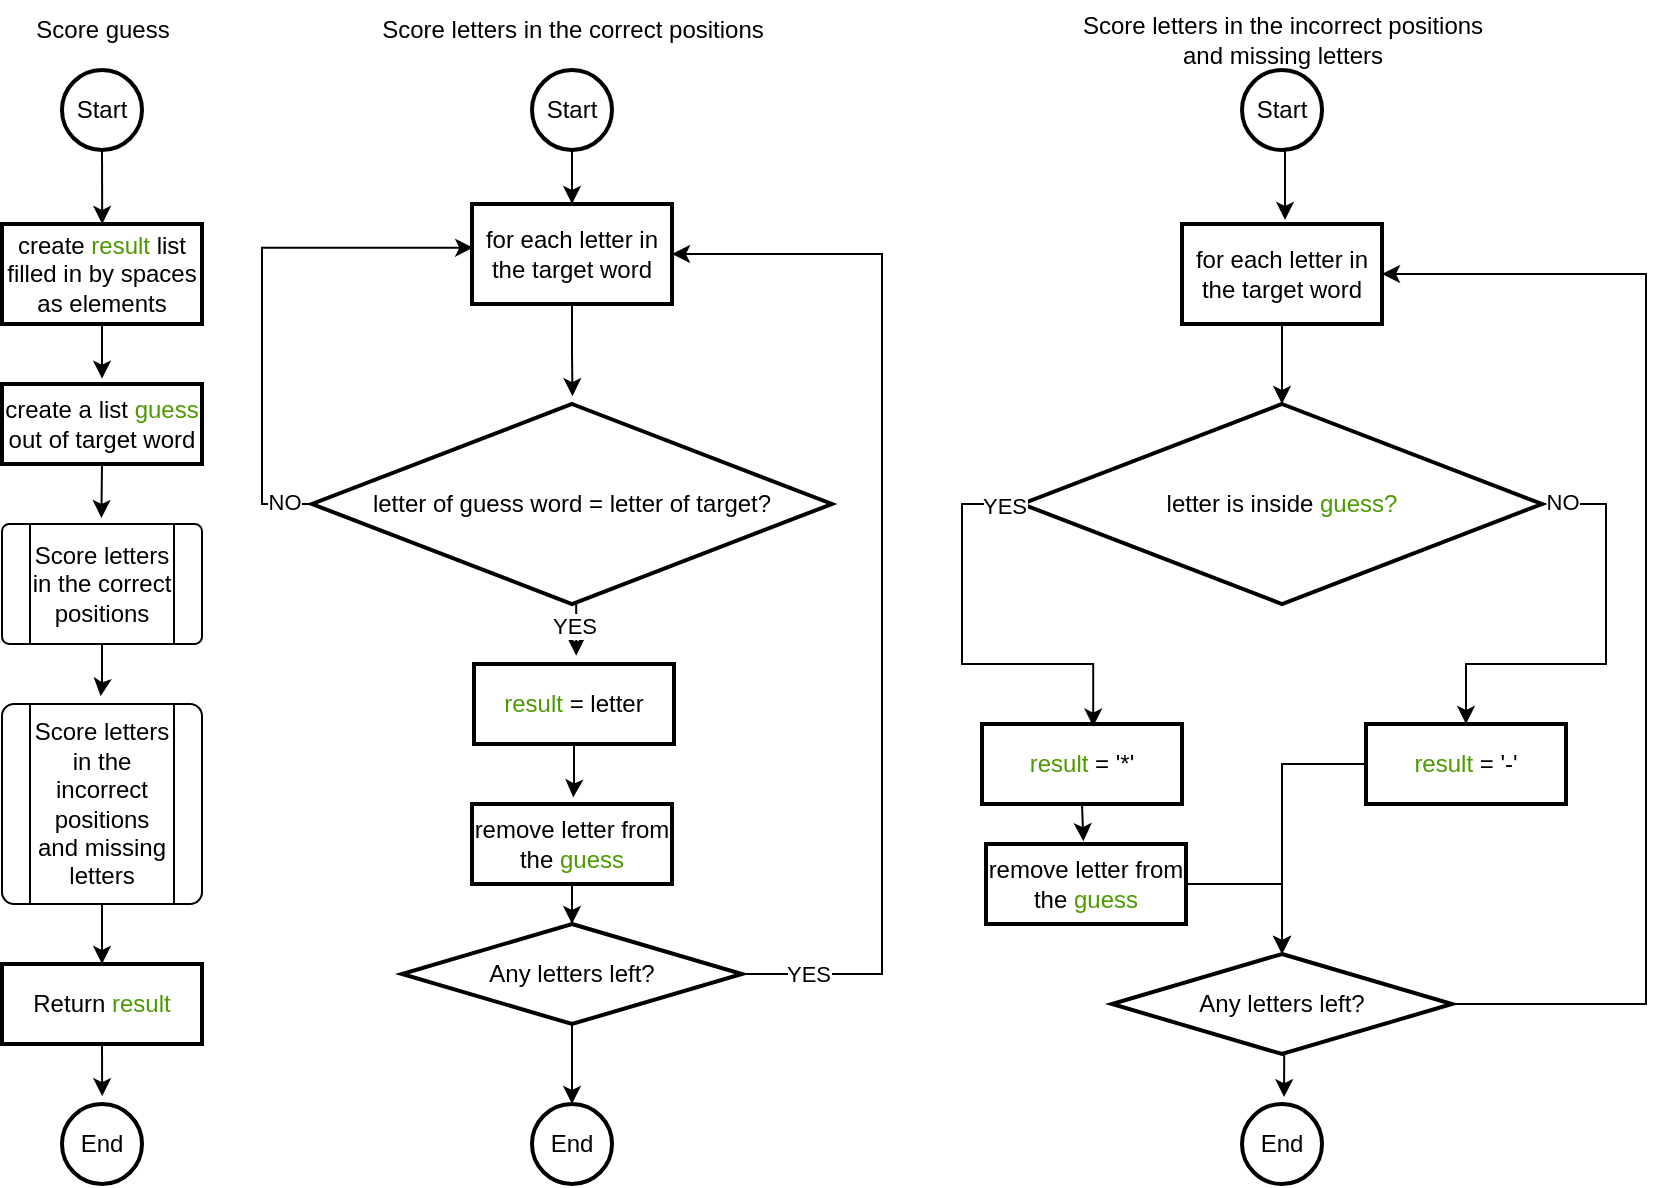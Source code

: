 <mxfile version="22.0.4" type="github">
  <diagram id="C5RBs43oDa-KdzZeNtuy" name="Page-1">
    <mxGraphModel dx="1185" dy="639" grid="1" gridSize="10" guides="1" tooltips="1" connect="1" arrows="1" fold="1" page="1" pageScale="1" pageWidth="827" pageHeight="1169" math="0" shadow="0">
      <root>
        <mxCell id="WIyWlLk6GJQsqaUBKTNV-0" />
        <mxCell id="WIyWlLk6GJQsqaUBKTNV-1" parent="WIyWlLk6GJQsqaUBKTNV-0" />
        <mxCell id="mHFNcIPVEUMlUCmuqHuO-12" style="edgeStyle=orthogonalEdgeStyle;rounded=0;orthogonalLoop=1;jettySize=auto;html=1;exitX=0.5;exitY=1;exitDx=0;exitDy=0;entryX=0.497;entryY=-0.05;entryDx=0;entryDy=0;entryPerimeter=0;" parent="WIyWlLk6GJQsqaUBKTNV-1" source="mHFNcIPVEUMlUCmuqHuO-5" target="mHFNcIPVEUMlUCmuqHuO-14" edge="1">
          <mxGeometry relative="1" as="geometry">
            <mxPoint x="120" y="290" as="targetPoint" />
          </mxGeometry>
        </mxCell>
        <mxCell id="mHFNcIPVEUMlUCmuqHuO-5" value="create a list &lt;font color=&quot;#4d9900&quot;&gt;guess&lt;/font&gt; out of target word" style="rounded=0;whiteSpace=wrap;html=1;absoluteArcSize=1;arcSize=14;strokeWidth=2;" parent="WIyWlLk6GJQsqaUBKTNV-1" vertex="1">
          <mxGeometry x="70" y="220" width="100" height="40" as="geometry" />
        </mxCell>
        <mxCell id="mHFNcIPVEUMlUCmuqHuO-8" value="create &lt;font color=&quot;#4d9900&quot;&gt;result&lt;/font&gt; list filled in by spaces as elements" style="rounded=0;whiteSpace=wrap;html=1;absoluteArcSize=1;arcSize=14;strokeWidth=2;" parent="WIyWlLk6GJQsqaUBKTNV-1" vertex="1">
          <mxGeometry x="70" y="140" width="100" height="50" as="geometry" />
        </mxCell>
        <mxCell id="mHFNcIPVEUMlUCmuqHuO-11" style="edgeStyle=orthogonalEdgeStyle;rounded=0;orthogonalLoop=1;jettySize=auto;html=1;exitX=0.5;exitY=1;exitDx=0;exitDy=0;entryX=0.5;entryY=-0.067;entryDx=0;entryDy=0;entryPerimeter=0;" parent="WIyWlLk6GJQsqaUBKTNV-1" source="mHFNcIPVEUMlUCmuqHuO-8" target="mHFNcIPVEUMlUCmuqHuO-5" edge="1">
          <mxGeometry relative="1" as="geometry" />
        </mxCell>
        <mxCell id="mHFNcIPVEUMlUCmuqHuO-14" value="Score letters in the correct positions" style="verticalLabelPosition=middle;verticalAlign=middle;html=1;shape=process;whiteSpace=wrap;rounded=1;size=0.14;arcSize=6;labelPosition=center;align=center;" parent="WIyWlLk6GJQsqaUBKTNV-1" vertex="1">
          <mxGeometry x="70" y="290" width="100" height="60" as="geometry" />
        </mxCell>
        <mxCell id="mHFNcIPVEUMlUCmuqHuO-21" style="edgeStyle=orthogonalEdgeStyle;rounded=0;orthogonalLoop=1;jettySize=auto;html=1;entryX=0.5;entryY=0;entryDx=0;entryDy=0;" parent="WIyWlLk6GJQsqaUBKTNV-1" source="mHFNcIPVEUMlUCmuqHuO-15" target="mHFNcIPVEUMlUCmuqHuO-20" edge="1">
          <mxGeometry relative="1" as="geometry" />
        </mxCell>
        <mxCell id="mHFNcIPVEUMlUCmuqHuO-15" value="Score letters in the incorrect positions&lt;br&gt;and missing letters&lt;br&gt;" style="verticalLabelPosition=middle;verticalAlign=middle;html=1;shape=process;whiteSpace=wrap;rounded=1;size=0.14;arcSize=6;labelPosition=center;align=center;" parent="WIyWlLk6GJQsqaUBKTNV-1" vertex="1">
          <mxGeometry x="70" y="380" width="100" height="100" as="geometry" />
        </mxCell>
        <mxCell id="mHFNcIPVEUMlUCmuqHuO-16" style="edgeStyle=orthogonalEdgeStyle;rounded=0;orthogonalLoop=1;jettySize=auto;html=1;entryX=0.493;entryY=-0.039;entryDx=0;entryDy=0;entryPerimeter=0;" parent="WIyWlLk6GJQsqaUBKTNV-1" source="mHFNcIPVEUMlUCmuqHuO-14" target="mHFNcIPVEUMlUCmuqHuO-15" edge="1">
          <mxGeometry relative="1" as="geometry" />
        </mxCell>
        <mxCell id="mHFNcIPVEUMlUCmuqHuO-17" value="Score guess" style="text;html=1;align=center;verticalAlign=middle;resizable=0;points=[];autosize=1;strokeColor=none;fillColor=none;" parent="WIyWlLk6GJQsqaUBKTNV-1" vertex="1">
          <mxGeometry x="75" y="28" width="90" height="30" as="geometry" />
        </mxCell>
        <mxCell id="mHFNcIPVEUMlUCmuqHuO-20" value="Return &lt;font color=&quot;#4d9900&quot;&gt;result&lt;/font&gt;" style="rounded=0;whiteSpace=wrap;html=1;absoluteArcSize=1;arcSize=14;strokeWidth=2;" parent="WIyWlLk6GJQsqaUBKTNV-1" vertex="1">
          <mxGeometry x="70" y="510" width="100" height="40" as="geometry" />
        </mxCell>
        <mxCell id="mHFNcIPVEUMlUCmuqHuO-23" value="Score letters in the correct positions" style="text;html=1;align=center;verticalAlign=middle;resizable=0;points=[];autosize=1;strokeColor=none;fillColor=none;" parent="WIyWlLk6GJQsqaUBKTNV-1" vertex="1">
          <mxGeometry x="250" y="28" width="210" height="30" as="geometry" />
        </mxCell>
        <mxCell id="mHFNcIPVEUMlUCmuqHuO-24" value="Score letters in the incorrect positions &lt;br&gt;and missing letters" style="text;html=1;align=center;verticalAlign=middle;resizable=0;points=[];autosize=1;strokeColor=none;fillColor=none;" parent="WIyWlLk6GJQsqaUBKTNV-1" vertex="1">
          <mxGeometry x="600" y="28" width="220" height="40" as="geometry" />
        </mxCell>
        <mxCell id="mHFNcIPVEUMlUCmuqHuO-26" value="for each letter in the target word" style="rounded=0;whiteSpace=wrap;html=1;absoluteArcSize=1;arcSize=14;strokeWidth=2;" parent="WIyWlLk6GJQsqaUBKTNV-1" vertex="1">
          <mxGeometry x="305" y="130" width="100" height="50" as="geometry" />
        </mxCell>
        <mxCell id="mHFNcIPVEUMlUCmuqHuO-28" value="letter of guess word = letter of target?" style="strokeWidth=2;html=1;shape=mxgraph.flowchart.decision;whiteSpace=wrap;" parent="WIyWlLk6GJQsqaUBKTNV-1" vertex="1">
          <mxGeometry x="225" y="230" width="260" height="100" as="geometry" />
        </mxCell>
        <mxCell id="mHFNcIPVEUMlUCmuqHuO-30" value="&lt;font color=&quot;#4d9900&quot;&gt;result&lt;/font&gt; = letter" style="rounded=0;whiteSpace=wrap;html=1;absoluteArcSize=1;arcSize=14;strokeWidth=2;" parent="WIyWlLk6GJQsqaUBKTNV-1" vertex="1">
          <mxGeometry x="306" y="360" width="100" height="40" as="geometry" />
        </mxCell>
        <mxCell id="mHFNcIPVEUMlUCmuqHuO-34" style="edgeStyle=orthogonalEdgeStyle;rounded=0;orthogonalLoop=1;jettySize=auto;html=1;exitX=1;exitY=0.5;exitDx=0;exitDy=0;entryX=1;entryY=0.5;entryDx=0;entryDy=0;exitPerimeter=0;" parent="WIyWlLk6GJQsqaUBKTNV-1" source="mHFNcIPVEUMlUCmuqHuO-40" target="mHFNcIPVEUMlUCmuqHuO-26" edge="1">
          <mxGeometry relative="1" as="geometry">
            <Array as="points">
              <mxPoint x="510" y="515" />
              <mxPoint x="510" y="155" />
            </Array>
          </mxGeometry>
        </mxCell>
        <mxCell id="ojgkdANbiECWCrYhJT3p-2" value="YES" style="edgeLabel;html=1;align=center;verticalAlign=middle;resizable=0;points=[];" vertex="1" connectable="0" parent="mHFNcIPVEUMlUCmuqHuO-34">
          <mxGeometry x="-0.878" relative="1" as="geometry">
            <mxPoint as="offset" />
          </mxGeometry>
        </mxCell>
        <mxCell id="mHFNcIPVEUMlUCmuqHuO-31" value="remove letter from the &lt;font color=&quot;#4d9900&quot;&gt;guess&lt;/font&gt;" style="rounded=0;whiteSpace=wrap;html=1;absoluteArcSize=1;arcSize=14;strokeWidth=2;" parent="WIyWlLk6GJQsqaUBKTNV-1" vertex="1">
          <mxGeometry x="305" y="430" width="100" height="40" as="geometry" />
        </mxCell>
        <mxCell id="mHFNcIPVEUMlUCmuqHuO-32" style="edgeStyle=orthogonalEdgeStyle;rounded=0;orthogonalLoop=1;jettySize=auto;html=1;exitX=0.5;exitY=1;exitDx=0;exitDy=0;exitPerimeter=0;entryX=0.511;entryY=-0.104;entryDx=0;entryDy=0;entryPerimeter=0;" parent="WIyWlLk6GJQsqaUBKTNV-1" source="mHFNcIPVEUMlUCmuqHuO-28" target="mHFNcIPVEUMlUCmuqHuO-30" edge="1">
          <mxGeometry relative="1" as="geometry" />
        </mxCell>
        <mxCell id="mHFNcIPVEUMlUCmuqHuO-35" value="YES" style="edgeLabel;html=1;align=center;verticalAlign=middle;resizable=0;points=[];" parent="mHFNcIPVEUMlUCmuqHuO-32" vertex="1" connectable="0">
          <mxGeometry x="-0.061" y="-1" relative="1" as="geometry">
            <mxPoint as="offset" />
          </mxGeometry>
        </mxCell>
        <mxCell id="mHFNcIPVEUMlUCmuqHuO-33" style="edgeStyle=orthogonalEdgeStyle;rounded=0;orthogonalLoop=1;jettySize=auto;html=1;entryX=0.506;entryY=-0.082;entryDx=0;entryDy=0;entryPerimeter=0;" parent="WIyWlLk6GJQsqaUBKTNV-1" source="mHFNcIPVEUMlUCmuqHuO-30" target="mHFNcIPVEUMlUCmuqHuO-31" edge="1">
          <mxGeometry relative="1" as="geometry" />
        </mxCell>
        <mxCell id="mHFNcIPVEUMlUCmuqHuO-36" style="edgeStyle=orthogonalEdgeStyle;rounded=0;orthogonalLoop=1;jettySize=auto;html=1;exitX=0;exitY=0.5;exitDx=0;exitDy=0;exitPerimeter=0;entryX=0.006;entryY=0.437;entryDx=0;entryDy=0;entryPerimeter=0;" parent="WIyWlLk6GJQsqaUBKTNV-1" source="mHFNcIPVEUMlUCmuqHuO-28" target="mHFNcIPVEUMlUCmuqHuO-26" edge="1">
          <mxGeometry relative="1" as="geometry">
            <Array as="points">
              <mxPoint x="200" y="280" />
              <mxPoint x="200" y="152" />
            </Array>
          </mxGeometry>
        </mxCell>
        <mxCell id="mHFNcIPVEUMlUCmuqHuO-37" value="NO" style="edgeLabel;html=1;align=center;verticalAlign=middle;resizable=0;points=[];" parent="mHFNcIPVEUMlUCmuqHuO-36" vertex="1" connectable="0">
          <mxGeometry x="-0.889" y="-1" relative="1" as="geometry">
            <mxPoint as="offset" />
          </mxGeometry>
        </mxCell>
        <mxCell id="mHFNcIPVEUMlUCmuqHuO-38" style="edgeStyle=orthogonalEdgeStyle;rounded=0;orthogonalLoop=1;jettySize=auto;html=1;exitX=0.5;exitY=1;exitDx=0;exitDy=0;entryX=0.501;entryY=-0.039;entryDx=0;entryDy=0;entryPerimeter=0;" parent="WIyWlLk6GJQsqaUBKTNV-1" source="mHFNcIPVEUMlUCmuqHuO-26" target="mHFNcIPVEUMlUCmuqHuO-28" edge="1">
          <mxGeometry relative="1" as="geometry" />
        </mxCell>
        <mxCell id="ojgkdANbiECWCrYhJT3p-52" value="" style="edgeStyle=orthogonalEdgeStyle;rounded=0;orthogonalLoop=1;jettySize=auto;html=1;" edge="1" parent="WIyWlLk6GJQsqaUBKTNV-1" source="mHFNcIPVEUMlUCmuqHuO-40" target="ojgkdANbiECWCrYhJT3p-48">
          <mxGeometry relative="1" as="geometry" />
        </mxCell>
        <mxCell id="mHFNcIPVEUMlUCmuqHuO-40" value="Any letters left?" style="strokeWidth=2;html=1;shape=mxgraph.flowchart.decision;whiteSpace=wrap;" parent="WIyWlLk6GJQsqaUBKTNV-1" vertex="1">
          <mxGeometry x="270" y="490" width="170" height="50" as="geometry" />
        </mxCell>
        <mxCell id="mHFNcIPVEUMlUCmuqHuO-41" style="edgeStyle=orthogonalEdgeStyle;rounded=0;orthogonalLoop=1;jettySize=auto;html=1;exitX=0.5;exitY=1;exitDx=0;exitDy=0;entryX=0.5;entryY=0;entryDx=0;entryDy=0;entryPerimeter=0;" parent="WIyWlLk6GJQsqaUBKTNV-1" source="mHFNcIPVEUMlUCmuqHuO-31" target="mHFNcIPVEUMlUCmuqHuO-40" edge="1">
          <mxGeometry relative="1" as="geometry" />
        </mxCell>
        <mxCell id="ojgkdANbiECWCrYhJT3p-7" value="for each letter in the target word" style="rounded=0;whiteSpace=wrap;html=1;absoluteArcSize=1;arcSize=14;strokeWidth=2;" vertex="1" parent="WIyWlLk6GJQsqaUBKTNV-1">
          <mxGeometry x="660" y="140" width="100" height="50" as="geometry" />
        </mxCell>
        <mxCell id="ojgkdANbiECWCrYhJT3p-23" style="edgeStyle=orthogonalEdgeStyle;rounded=0;orthogonalLoop=1;jettySize=auto;html=1;exitX=1;exitY=0.5;exitDx=0;exitDy=0;exitPerimeter=0;entryX=0.5;entryY=0;entryDx=0;entryDy=0;" edge="1" parent="WIyWlLk6GJQsqaUBKTNV-1" source="ojgkdANbiECWCrYhJT3p-8" target="ojgkdANbiECWCrYhJT3p-14">
          <mxGeometry relative="1" as="geometry">
            <Array as="points">
              <mxPoint x="872" y="280" />
              <mxPoint x="872" y="360" />
              <mxPoint x="802" y="360" />
            </Array>
          </mxGeometry>
        </mxCell>
        <mxCell id="ojgkdANbiECWCrYhJT3p-24" value="NO" style="edgeLabel;html=1;align=center;verticalAlign=middle;resizable=0;points=[];" vertex="1" connectable="0" parent="ojgkdANbiECWCrYhJT3p-23">
          <mxGeometry x="-0.904" y="1" relative="1" as="geometry">
            <mxPoint as="offset" />
          </mxGeometry>
        </mxCell>
        <mxCell id="ojgkdANbiECWCrYhJT3p-8" value="letter is inside &lt;font color=&quot;#4d9900&quot;&gt;guess?&lt;/font&gt;" style="strokeWidth=2;html=1;shape=mxgraph.flowchart.decision;whiteSpace=wrap;" vertex="1" parent="WIyWlLk6GJQsqaUBKTNV-1">
          <mxGeometry x="580" y="230" width="260" height="100" as="geometry" />
        </mxCell>
        <mxCell id="ojgkdANbiECWCrYhJT3p-9" value="&lt;font color=&quot;#4d9900&quot;&gt;result&lt;/font&gt; = &#39;*&#39;" style="rounded=0;whiteSpace=wrap;html=1;absoluteArcSize=1;arcSize=14;strokeWidth=2;" vertex="1" parent="WIyWlLk6GJQsqaUBKTNV-1">
          <mxGeometry x="560" y="390" width="100" height="40" as="geometry" />
        </mxCell>
        <mxCell id="ojgkdANbiECWCrYhJT3p-10" value="remove letter from the &lt;font color=&quot;#4d9900&quot;&gt;guess&lt;/font&gt;" style="rounded=0;whiteSpace=wrap;html=1;absoluteArcSize=1;arcSize=14;strokeWidth=2;" vertex="1" parent="WIyWlLk6GJQsqaUBKTNV-1">
          <mxGeometry x="562" y="450" width="100" height="40" as="geometry" />
        </mxCell>
        <mxCell id="ojgkdANbiECWCrYhJT3p-11" style="edgeStyle=orthogonalEdgeStyle;rounded=0;orthogonalLoop=1;jettySize=auto;html=1;exitX=0;exitY=0.5;exitDx=0;exitDy=0;exitPerimeter=0;entryX=0.556;entryY=0.032;entryDx=0;entryDy=0;entryPerimeter=0;" edge="1" parent="WIyWlLk6GJQsqaUBKTNV-1" source="ojgkdANbiECWCrYhJT3p-8" target="ojgkdANbiECWCrYhJT3p-9">
          <mxGeometry relative="1" as="geometry">
            <Array as="points">
              <mxPoint x="550" y="280" />
              <mxPoint x="550" y="360" />
              <mxPoint x="616" y="360" />
            </Array>
          </mxGeometry>
        </mxCell>
        <mxCell id="ojgkdANbiECWCrYhJT3p-13" value="YES" style="edgeLabel;html=1;align=center;verticalAlign=middle;resizable=0;points=[];" vertex="1" connectable="0" parent="ojgkdANbiECWCrYhJT3p-11">
          <mxGeometry x="-0.913" y="1" relative="1" as="geometry">
            <mxPoint as="offset" />
          </mxGeometry>
        </mxCell>
        <mxCell id="ojgkdANbiECWCrYhJT3p-12" style="edgeStyle=orthogonalEdgeStyle;rounded=0;orthogonalLoop=1;jettySize=auto;html=1;exitX=0.5;exitY=1;exitDx=0;exitDy=0;entryX=0.487;entryY=-0.035;entryDx=0;entryDy=0;entryPerimeter=0;" edge="1" parent="WIyWlLk6GJQsqaUBKTNV-1" source="ojgkdANbiECWCrYhJT3p-9" target="ojgkdANbiECWCrYhJT3p-10">
          <mxGeometry relative="1" as="geometry" />
        </mxCell>
        <mxCell id="ojgkdANbiECWCrYhJT3p-14" value="&lt;font color=&quot;#4d9900&quot;&gt;result&lt;/font&gt; = &#39;-&#39;" style="rounded=0;whiteSpace=wrap;html=1;absoluteArcSize=1;arcSize=14;strokeWidth=2;" vertex="1" parent="WIyWlLk6GJQsqaUBKTNV-1">
          <mxGeometry x="752" y="390" width="100" height="40" as="geometry" />
        </mxCell>
        <mxCell id="ojgkdANbiECWCrYhJT3p-21" style="edgeStyle=orthogonalEdgeStyle;rounded=0;orthogonalLoop=1;jettySize=auto;html=1;exitX=1;exitY=0.5;exitDx=0;exitDy=0;exitPerimeter=0;entryX=1;entryY=0.5;entryDx=0;entryDy=0;" edge="1" parent="WIyWlLk6GJQsqaUBKTNV-1" source="ojgkdANbiECWCrYhJT3p-15" target="ojgkdANbiECWCrYhJT3p-7">
          <mxGeometry relative="1" as="geometry">
            <Array as="points">
              <mxPoint x="892" y="530" />
              <mxPoint x="892" y="165" />
            </Array>
          </mxGeometry>
        </mxCell>
        <mxCell id="ojgkdANbiECWCrYhJT3p-15" value="Any letters left?" style="strokeWidth=2;html=1;shape=mxgraph.flowchart.decision;whiteSpace=wrap;" vertex="1" parent="WIyWlLk6GJQsqaUBKTNV-1">
          <mxGeometry x="625.01" y="505" width="170" height="50" as="geometry" />
        </mxCell>
        <mxCell id="ojgkdANbiECWCrYhJT3p-16" style="edgeStyle=orthogonalEdgeStyle;rounded=0;orthogonalLoop=1;jettySize=auto;html=1;exitX=0;exitY=0.5;exitDx=0;exitDy=0;entryX=0.5;entryY=0;entryDx=0;entryDy=0;entryPerimeter=0;" edge="1" parent="WIyWlLk6GJQsqaUBKTNV-1" source="ojgkdANbiECWCrYhJT3p-14" target="ojgkdANbiECWCrYhJT3p-15">
          <mxGeometry relative="1" as="geometry" />
        </mxCell>
        <mxCell id="ojgkdANbiECWCrYhJT3p-17" style="edgeStyle=orthogonalEdgeStyle;rounded=0;orthogonalLoop=1;jettySize=auto;html=1;exitX=1;exitY=0.5;exitDx=0;exitDy=0;entryX=0.5;entryY=0;entryDx=0;entryDy=0;entryPerimeter=0;" edge="1" parent="WIyWlLk6GJQsqaUBKTNV-1" source="ojgkdANbiECWCrYhJT3p-10" target="ojgkdANbiECWCrYhJT3p-15">
          <mxGeometry relative="1" as="geometry" />
        </mxCell>
        <mxCell id="ojgkdANbiECWCrYhJT3p-22" style="edgeStyle=orthogonalEdgeStyle;rounded=0;orthogonalLoop=1;jettySize=auto;html=1;exitX=0.5;exitY=1;exitDx=0;exitDy=0;entryX=0.5;entryY=0;entryDx=0;entryDy=0;entryPerimeter=0;" edge="1" parent="WIyWlLk6GJQsqaUBKTNV-1" source="ojgkdANbiECWCrYhJT3p-7" target="ojgkdANbiECWCrYhJT3p-8">
          <mxGeometry relative="1" as="geometry" />
        </mxCell>
        <mxCell id="ojgkdANbiECWCrYhJT3p-38" value="Start" style="strokeWidth=2;html=1;shape=mxgraph.flowchart.start_2;whiteSpace=wrap;" vertex="1" parent="WIyWlLk6GJQsqaUBKTNV-1">
          <mxGeometry x="100" y="63" width="40" height="40" as="geometry" />
        </mxCell>
        <mxCell id="ojgkdANbiECWCrYhJT3p-42" style="edgeStyle=orthogonalEdgeStyle;rounded=0;orthogonalLoop=1;jettySize=auto;html=1;exitX=0.5;exitY=1;exitDx=0;exitDy=0;exitPerimeter=0;entryX=0.5;entryY=0;entryDx=0;entryDy=0;" edge="1" parent="WIyWlLk6GJQsqaUBKTNV-1" source="ojgkdANbiECWCrYhJT3p-39" target="mHFNcIPVEUMlUCmuqHuO-26">
          <mxGeometry relative="1" as="geometry" />
        </mxCell>
        <mxCell id="ojgkdANbiECWCrYhJT3p-39" value="Start" style="strokeWidth=2;html=1;shape=mxgraph.flowchart.start_2;whiteSpace=wrap;" vertex="1" parent="WIyWlLk6GJQsqaUBKTNV-1">
          <mxGeometry x="335" y="63" width="40" height="40" as="geometry" />
        </mxCell>
        <mxCell id="ojgkdANbiECWCrYhJT3p-40" value="Start" style="strokeWidth=2;html=1;shape=mxgraph.flowchart.start_2;whiteSpace=wrap;" vertex="1" parent="WIyWlLk6GJQsqaUBKTNV-1">
          <mxGeometry x="690.01" y="63" width="40" height="40" as="geometry" />
        </mxCell>
        <mxCell id="ojgkdANbiECWCrYhJT3p-41" style="edgeStyle=orthogonalEdgeStyle;rounded=0;orthogonalLoop=1;jettySize=auto;html=1;exitX=0.5;exitY=1;exitDx=0;exitDy=0;exitPerimeter=0;entryX=0.501;entryY=0;entryDx=0;entryDy=0;entryPerimeter=0;" edge="1" parent="WIyWlLk6GJQsqaUBKTNV-1" source="ojgkdANbiECWCrYhJT3p-38" target="mHFNcIPVEUMlUCmuqHuO-8">
          <mxGeometry relative="1" as="geometry" />
        </mxCell>
        <mxCell id="ojgkdANbiECWCrYhJT3p-43" style="edgeStyle=orthogonalEdgeStyle;rounded=0;orthogonalLoop=1;jettySize=auto;html=1;exitX=0.5;exitY=1;exitDx=0;exitDy=0;exitPerimeter=0;entryX=0.515;entryY=-0.041;entryDx=0;entryDy=0;entryPerimeter=0;" edge="1" parent="WIyWlLk6GJQsqaUBKTNV-1" source="ojgkdANbiECWCrYhJT3p-40" target="ojgkdANbiECWCrYhJT3p-7">
          <mxGeometry relative="1" as="geometry" />
        </mxCell>
        <mxCell id="ojgkdANbiECWCrYhJT3p-47" value="End" style="strokeWidth=2;html=1;shape=mxgraph.flowchart.start_2;whiteSpace=wrap;" vertex="1" parent="WIyWlLk6GJQsqaUBKTNV-1">
          <mxGeometry x="100" y="580" width="40" height="40" as="geometry" />
        </mxCell>
        <mxCell id="ojgkdANbiECWCrYhJT3p-48" value="End" style="strokeWidth=2;html=1;shape=mxgraph.flowchart.start_2;whiteSpace=wrap;" vertex="1" parent="WIyWlLk6GJQsqaUBKTNV-1">
          <mxGeometry x="335" y="580" width="40" height="40" as="geometry" />
        </mxCell>
        <mxCell id="ojgkdANbiECWCrYhJT3p-49" value="End" style="strokeWidth=2;html=1;shape=mxgraph.flowchart.start_2;whiteSpace=wrap;" vertex="1" parent="WIyWlLk6GJQsqaUBKTNV-1">
          <mxGeometry x="690.01" y="580" width="40" height="40" as="geometry" />
        </mxCell>
        <mxCell id="ojgkdANbiECWCrYhJT3p-50" style="edgeStyle=orthogonalEdgeStyle;rounded=0;orthogonalLoop=1;jettySize=auto;html=1;exitX=0.5;exitY=1;exitDx=0;exitDy=0;entryX=0.502;entryY=-0.098;entryDx=0;entryDy=0;entryPerimeter=0;" edge="1" parent="WIyWlLk6GJQsqaUBKTNV-1" source="mHFNcIPVEUMlUCmuqHuO-20" target="ojgkdANbiECWCrYhJT3p-47">
          <mxGeometry relative="1" as="geometry" />
        </mxCell>
        <mxCell id="ojgkdANbiECWCrYhJT3p-53" style="edgeStyle=orthogonalEdgeStyle;rounded=0;orthogonalLoop=1;jettySize=auto;html=1;exitX=0.5;exitY=1;exitDx=0;exitDy=0;exitPerimeter=0;entryX=0.526;entryY=-0.086;entryDx=0;entryDy=0;entryPerimeter=0;" edge="1" parent="WIyWlLk6GJQsqaUBKTNV-1" source="ojgkdANbiECWCrYhJT3p-15" target="ojgkdANbiECWCrYhJT3p-49">
          <mxGeometry relative="1" as="geometry" />
        </mxCell>
      </root>
    </mxGraphModel>
  </diagram>
</mxfile>
